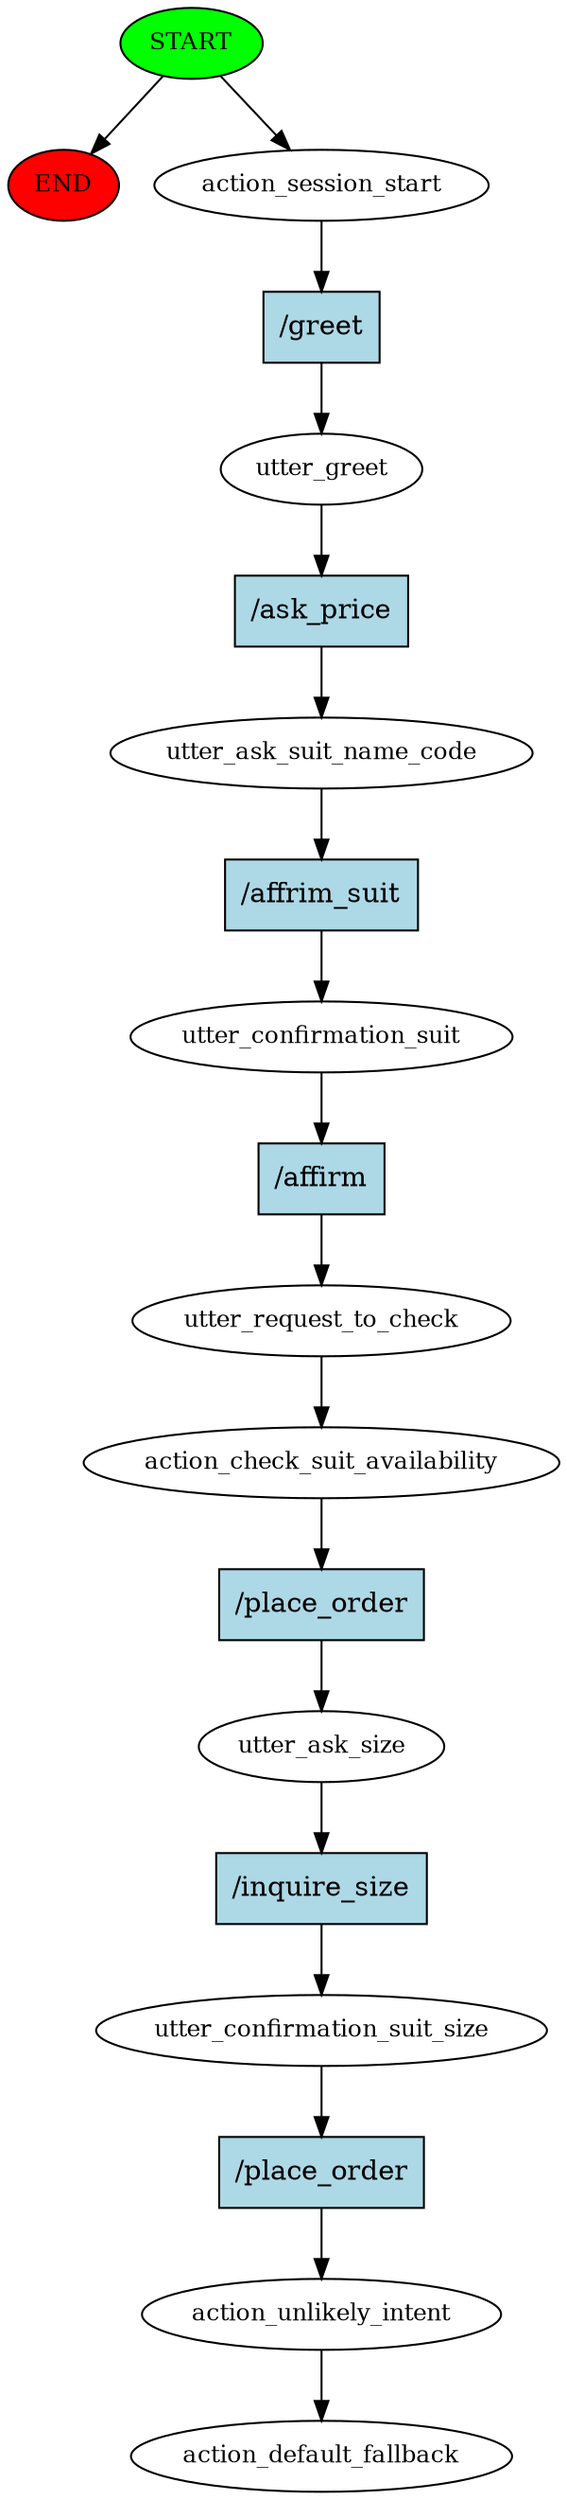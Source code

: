 digraph  {
0 [class="start active", fillcolor=green, fontsize=12, label=START, style=filled];
"-1" [class=end, fillcolor=red, fontsize=12, label=END, style=filled];
1 [class=active, fontsize=12, label=action_session_start];
2 [class=active, fontsize=12, label=utter_greet];
3 [class=active, fontsize=12, label=utter_ask_suit_name_code];
4 [class=active, fontsize=12, label=utter_confirmation_suit];
5 [class=active, fontsize=12, label=utter_request_to_check];
6 [class=active, fontsize=12, label=action_check_suit_availability];
7 [class=active, fontsize=12, label=utter_ask_size];
8 [class=active, fontsize=12, label=utter_confirmation_suit_size];
9 [class=active, fontsize=12, label=action_unlikely_intent];
10 [class="dashed active", fontsize=12, label=action_default_fallback];
11 [class="intent active", fillcolor=lightblue, label="/greet", shape=rect, style=filled];
12 [class="intent active", fillcolor=lightblue, label="/ask_price", shape=rect, style=filled];
13 [class="intent active", fillcolor=lightblue, label="/affrim_suit", shape=rect, style=filled];
14 [class="intent active", fillcolor=lightblue, label="/affirm", shape=rect, style=filled];
15 [class="intent active", fillcolor=lightblue, label="/place_order", shape=rect, style=filled];
16 [class="intent active", fillcolor=lightblue, label="/inquire_size", shape=rect, style=filled];
17 [class="intent active", fillcolor=lightblue, label="/place_order", shape=rect, style=filled];
0 -> "-1"  [class="", key=NONE, label=""];
0 -> 1  [class=active, key=NONE, label=""];
1 -> 11  [class=active, key=0];
2 -> 12  [class=active, key=0];
3 -> 13  [class=active, key=0];
4 -> 14  [class=active, key=0];
5 -> 6  [class=active, key=NONE, label=""];
6 -> 15  [class=active, key=0];
7 -> 16  [class=active, key=0];
8 -> 17  [class=active, key=0];
9 -> 10  [class=active, key=NONE, label=""];
11 -> 2  [class=active, key=0];
12 -> 3  [class=active, key=0];
13 -> 4  [class=active, key=0];
14 -> 5  [class=active, key=0];
15 -> 7  [class=active, key=0];
16 -> 8  [class=active, key=0];
17 -> 9  [class=active, key=0];
}
